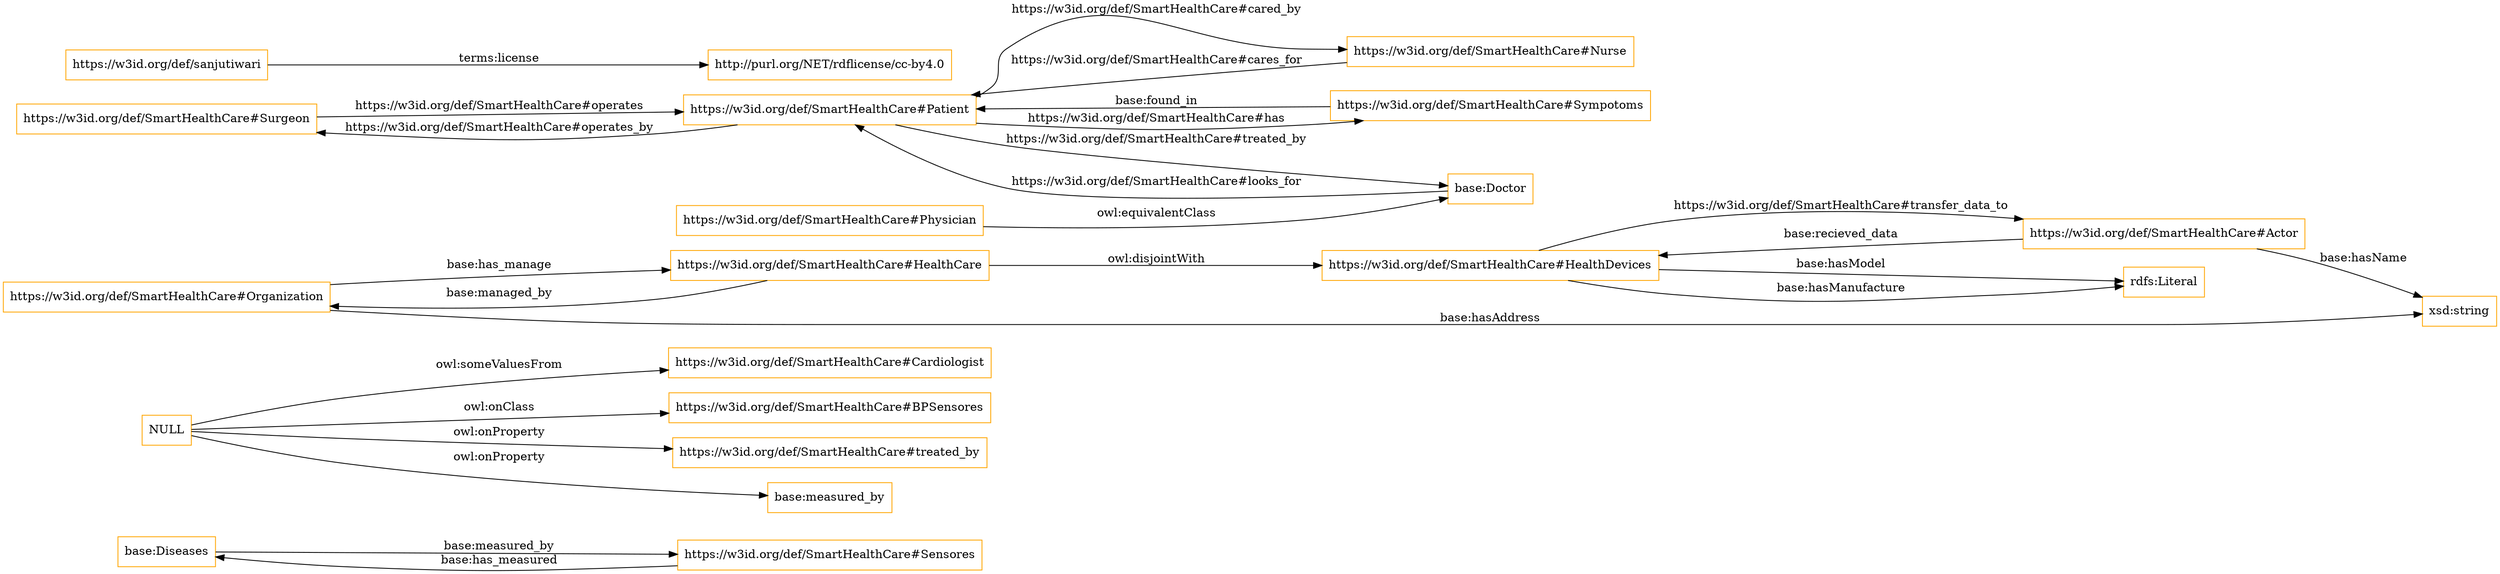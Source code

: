 digraph ar2dtool_diagram { 
rankdir=LR;
size="1501"
node [shape = rectangle, color="orange"]; "base:Diseases" "https://w3id.org/def/SmartHealthCare#Cardiologist" "https://w3id.org/def/SmartHealthCare#BPSensores" "https://w3id.org/def/SmartHealthCare#HealthDevices" "https://w3id.org/def/SmartHealthCare#Surgeon" "https://w3id.org/def/SmartHealthCare#Physician" "https://w3id.org/def/SmartHealthCare#Nurse" "base:Doctor" "https://w3id.org/def/SmartHealthCare#Sympotoms" "https://w3id.org/def/SmartHealthCare#Sensores" "https://w3id.org/def/SmartHealthCare#HealthCare" "https://w3id.org/def/SmartHealthCare#Organization" "https://w3id.org/def/SmartHealthCare#Actor" "https://w3id.org/def/SmartHealthCare#Patient" ; /*classes style*/
	"NULL" -> "https://w3id.org/def/SmartHealthCare#Cardiologist" [ label = "owl:someValuesFrom" ];
	"NULL" -> "https://w3id.org/def/SmartHealthCare#treated_by" [ label = "owl:onProperty" ];
	"NULL" -> "https://w3id.org/def/SmartHealthCare#BPSensores" [ label = "owl:onClass" ];
	"NULL" -> "base:measured_by" [ label = "owl:onProperty" ];
	"https://w3id.org/def/SmartHealthCare#HealthCare" -> "https://w3id.org/def/SmartHealthCare#HealthDevices" [ label = "owl:disjointWith" ];
	"https://w3id.org/def/sanjutiwari" -> "http://purl.org/NET/rdflicense/cc-by4.0" [ label = "terms:license" ];
	"https://w3id.org/def/SmartHealthCare#Physician" -> "base:Doctor" [ label = "owl:equivalentClass" ];
	"https://w3id.org/def/SmartHealthCare#Organization" -> "https://w3id.org/def/SmartHealthCare#HealthCare" [ label = "base:has_manage" ];
	"https://w3id.org/def/SmartHealthCare#Actor" -> "xsd:string" [ label = "base:hasName" ];
	"https://w3id.org/def/SmartHealthCare#HealthCare" -> "https://w3id.org/def/SmartHealthCare#Organization" [ label = "base:managed_by" ];
	"https://w3id.org/def/SmartHealthCare#HealthDevices" -> "https://w3id.org/def/SmartHealthCare#Actor" [ label = "https://w3id.org/def/SmartHealthCare#transfer_data_to" ];
	"https://w3id.org/def/SmartHealthCare#Sensores" -> "base:Diseases" [ label = "base:has_measured" ];
	"https://w3id.org/def/SmartHealthCare#Organization" -> "xsd:string" [ label = "base:hasAddress" ];
	"base:Diseases" -> "https://w3id.org/def/SmartHealthCare#Sensores" [ label = "base:measured_by" ];
	"https://w3id.org/def/SmartHealthCare#Patient" -> "https://w3id.org/def/SmartHealthCare#Sympotoms" [ label = "https://w3id.org/def/SmartHealthCare#has" ];
	"base:Doctor" -> "https://w3id.org/def/SmartHealthCare#Patient" [ label = "https://w3id.org/def/SmartHealthCare#looks_for" ];
	"https://w3id.org/def/SmartHealthCare#Actor" -> "https://w3id.org/def/SmartHealthCare#HealthDevices" [ label = "base:recieved_data" ];
	"https://w3id.org/def/SmartHealthCare#Patient" -> "base:Doctor" [ label = "https://w3id.org/def/SmartHealthCare#treated_by" ];
	"https://w3id.org/def/SmartHealthCare#Patient" -> "https://w3id.org/def/SmartHealthCare#Surgeon" [ label = "https://w3id.org/def/SmartHealthCare#operates_by" ];
	"https://w3id.org/def/SmartHealthCare#HealthDevices" -> "rdfs:Literal" [ label = "base:hasModel" ];
	"https://w3id.org/def/SmartHealthCare#Patient" -> "https://w3id.org/def/SmartHealthCare#Nurse" [ label = "https://w3id.org/def/SmartHealthCare#cared_by" ];
	"https://w3id.org/def/SmartHealthCare#Surgeon" -> "https://w3id.org/def/SmartHealthCare#Patient" [ label = "https://w3id.org/def/SmartHealthCare#operates" ];
	"https://w3id.org/def/SmartHealthCare#Sympotoms" -> "https://w3id.org/def/SmartHealthCare#Patient" [ label = "base:found_in" ];
	"https://w3id.org/def/SmartHealthCare#Nurse" -> "https://w3id.org/def/SmartHealthCare#Patient" [ label = "https://w3id.org/def/SmartHealthCare#cares_for" ];
	"https://w3id.org/def/SmartHealthCare#HealthDevices" -> "rdfs:Literal" [ label = "base:hasManufacture" ];

}
